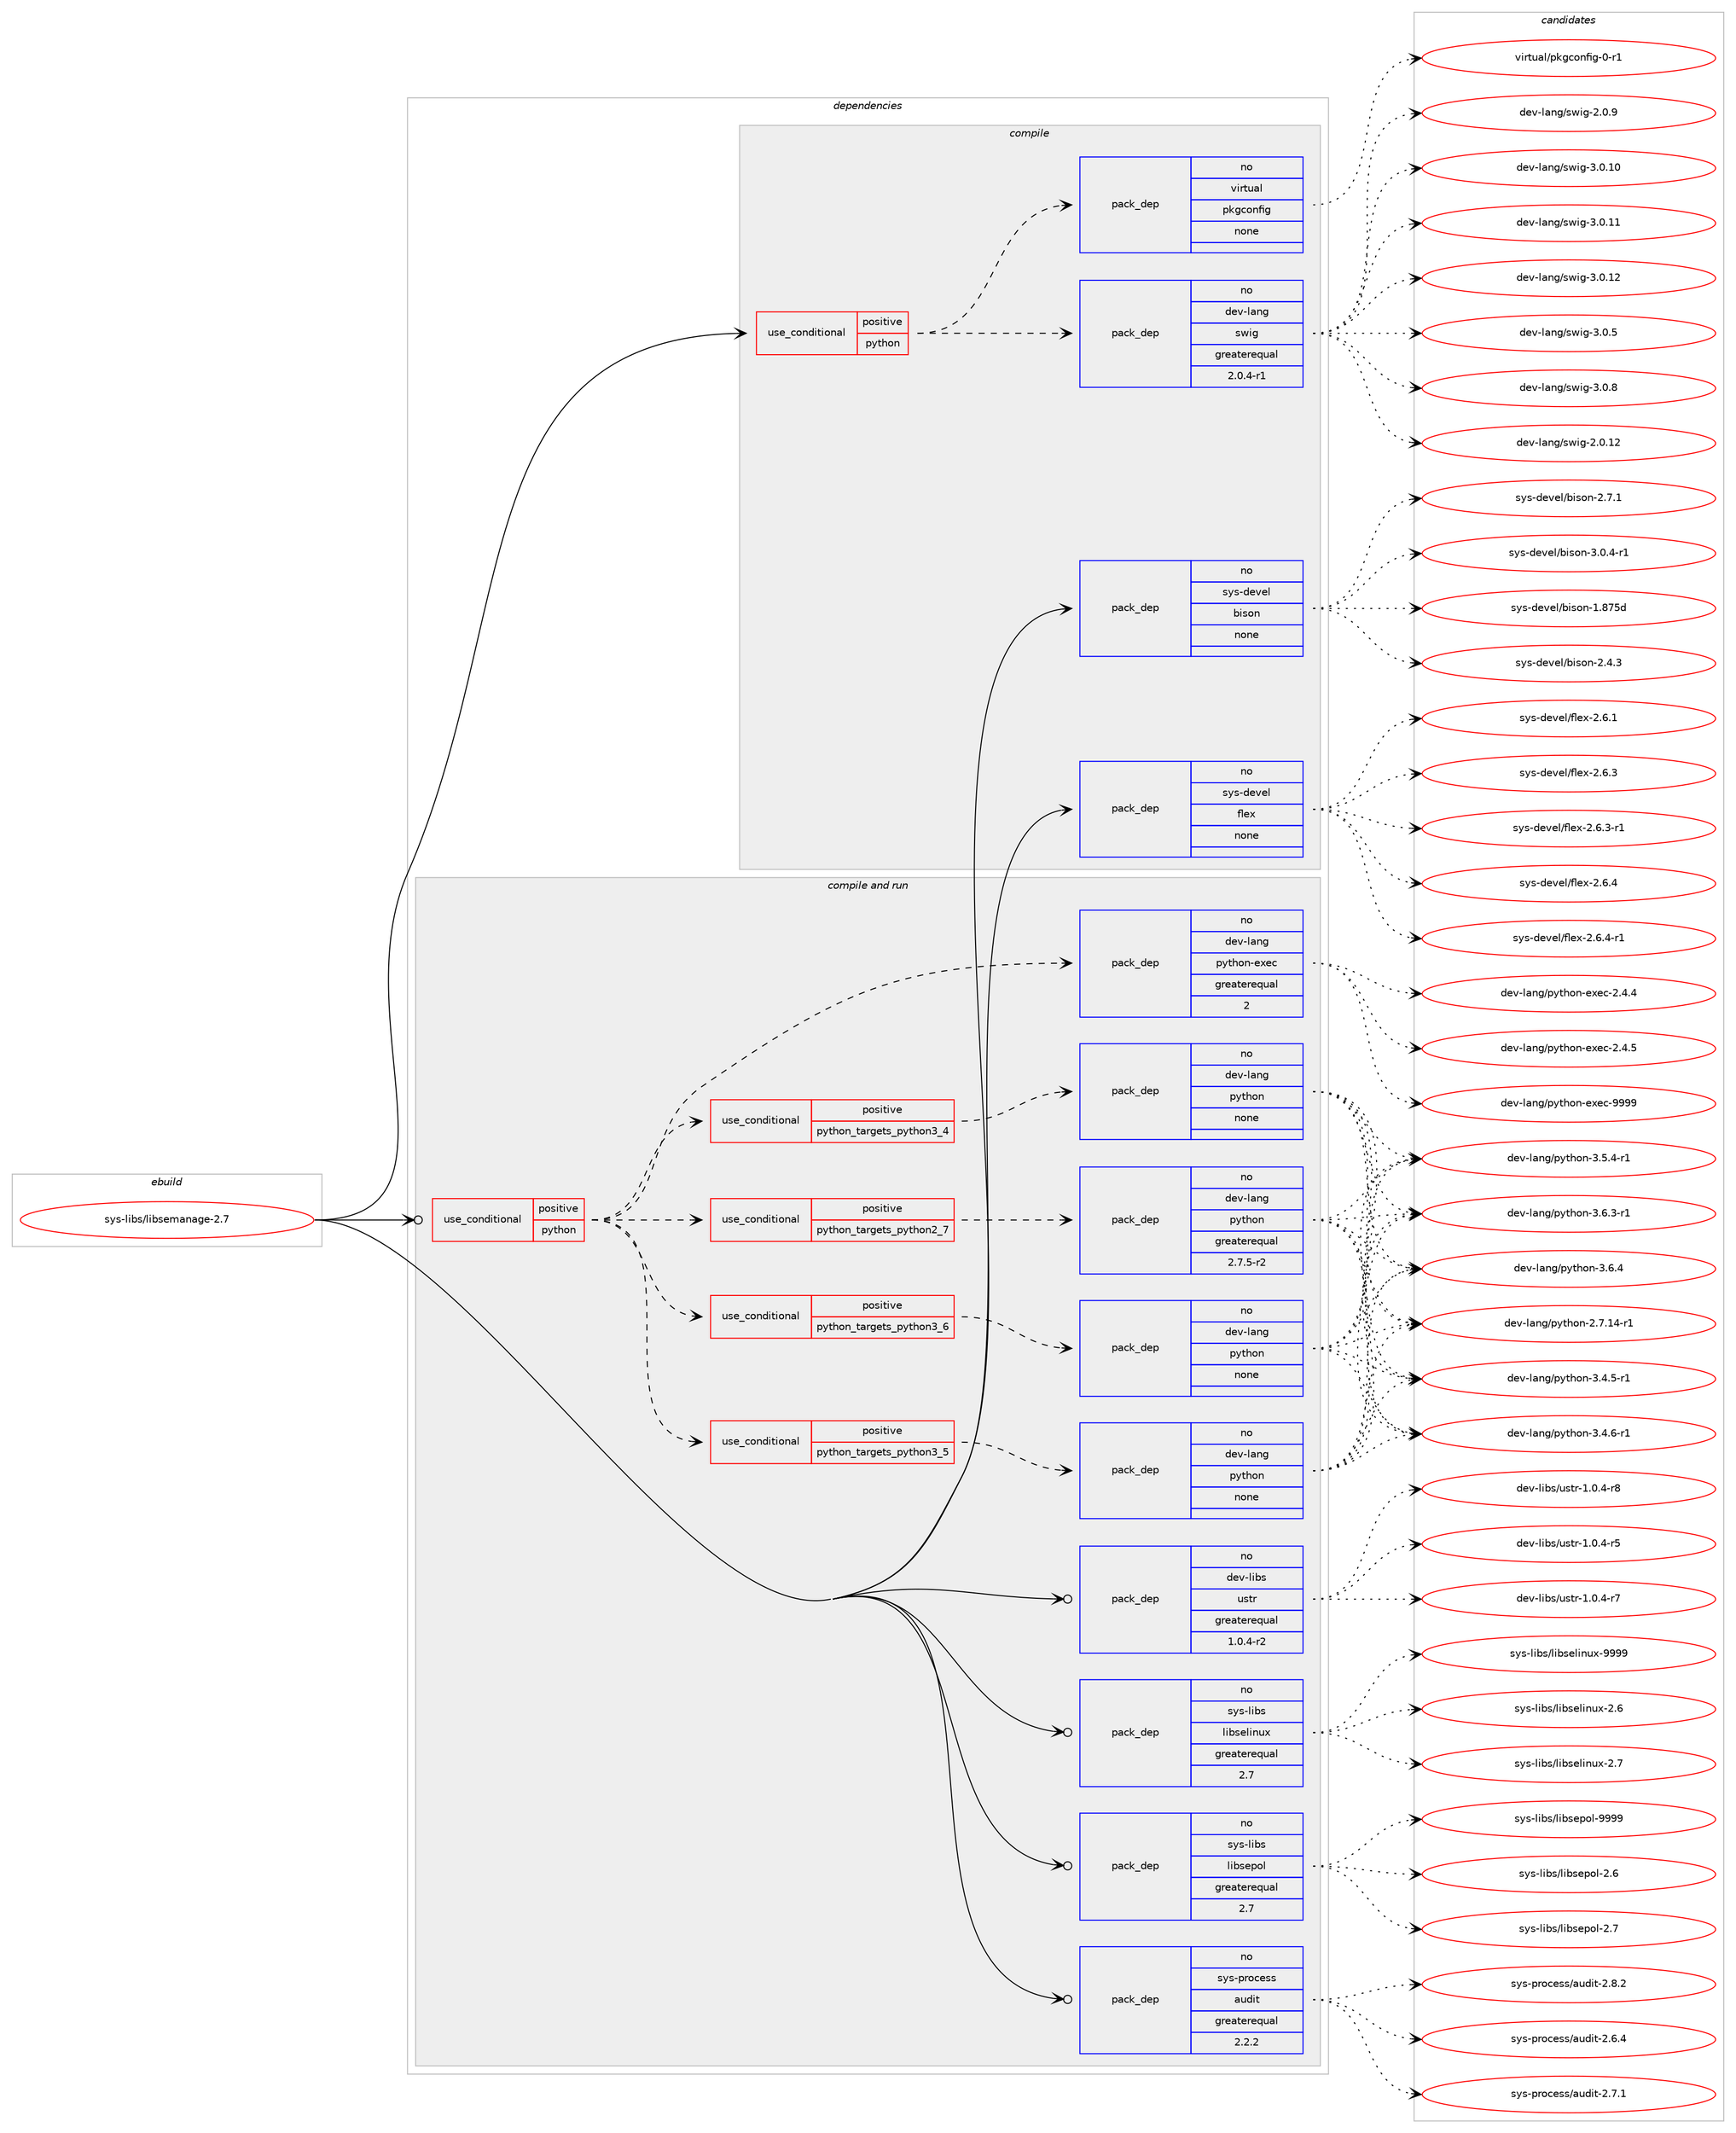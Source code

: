 digraph prolog {

# *************
# Graph options
# *************

newrank=true;
concentrate=true;
compound=true;
graph [rankdir=LR,fontname=Helvetica,fontsize=10,ranksep=1.5];#, ranksep=2.5, nodesep=0.2];
edge  [arrowhead=vee];
node  [fontname=Helvetica,fontsize=10];

# **********
# The ebuild
# **********

subgraph cluster_leftcol {
color=gray;
rank=same;
label=<<i>ebuild</i>>;
id [label="sys-libs/libsemanage-2.7", color=red, width=4, href="../sys-libs/libsemanage-2.7.svg"];
}

# ****************
# The dependencies
# ****************

subgraph cluster_midcol {
color=gray;
label=<<i>dependencies</i>>;
subgraph cluster_compile {
fillcolor="#eeeeee";
style=filled;
label=<<i>compile</i>>;
subgraph cond756 {
dependency7079 [label=<<TABLE BORDER="0" CELLBORDER="1" CELLSPACING="0" CELLPADDING="4"><TR><TD ROWSPAN="3" CELLPADDING="10">use_conditional</TD></TR><TR><TD>positive</TD></TR><TR><TD>python</TD></TR></TABLE>>, shape=none, color=red];
subgraph pack6269 {
dependency7080 [label=<<TABLE BORDER="0" CELLBORDER="1" CELLSPACING="0" CELLPADDING="4" WIDTH="220"><TR><TD ROWSPAN="6" CELLPADDING="30">pack_dep</TD></TR><TR><TD WIDTH="110">no</TD></TR><TR><TD>dev-lang</TD></TR><TR><TD>swig</TD></TR><TR><TD>greaterequal</TD></TR><TR><TD>2.0.4-r1</TD></TR></TABLE>>, shape=none, color=blue];
}
dependency7079:e -> dependency7080:w [weight=20,style="dashed",arrowhead="vee"];
subgraph pack6270 {
dependency7081 [label=<<TABLE BORDER="0" CELLBORDER="1" CELLSPACING="0" CELLPADDING="4" WIDTH="220"><TR><TD ROWSPAN="6" CELLPADDING="30">pack_dep</TD></TR><TR><TD WIDTH="110">no</TD></TR><TR><TD>virtual</TD></TR><TR><TD>pkgconfig</TD></TR><TR><TD>none</TD></TR><TR><TD></TD></TR></TABLE>>, shape=none, color=blue];
}
dependency7079:e -> dependency7081:w [weight=20,style="dashed",arrowhead="vee"];
}
id:e -> dependency7079:w [weight=20,style="solid",arrowhead="vee"];
subgraph pack6271 {
dependency7082 [label=<<TABLE BORDER="0" CELLBORDER="1" CELLSPACING="0" CELLPADDING="4" WIDTH="220"><TR><TD ROWSPAN="6" CELLPADDING="30">pack_dep</TD></TR><TR><TD WIDTH="110">no</TD></TR><TR><TD>sys-devel</TD></TR><TR><TD>bison</TD></TR><TR><TD>none</TD></TR><TR><TD></TD></TR></TABLE>>, shape=none, color=blue];
}
id:e -> dependency7082:w [weight=20,style="solid",arrowhead="vee"];
subgraph pack6272 {
dependency7083 [label=<<TABLE BORDER="0" CELLBORDER="1" CELLSPACING="0" CELLPADDING="4" WIDTH="220"><TR><TD ROWSPAN="6" CELLPADDING="30">pack_dep</TD></TR><TR><TD WIDTH="110">no</TD></TR><TR><TD>sys-devel</TD></TR><TR><TD>flex</TD></TR><TR><TD>none</TD></TR><TR><TD></TD></TR></TABLE>>, shape=none, color=blue];
}
id:e -> dependency7083:w [weight=20,style="solid",arrowhead="vee"];
}
subgraph cluster_compileandrun {
fillcolor="#eeeeee";
style=filled;
label=<<i>compile and run</i>>;
subgraph cond757 {
dependency7084 [label=<<TABLE BORDER="0" CELLBORDER="1" CELLSPACING="0" CELLPADDING="4"><TR><TD ROWSPAN="3" CELLPADDING="10">use_conditional</TD></TR><TR><TD>positive</TD></TR><TR><TD>python</TD></TR></TABLE>>, shape=none, color=red];
subgraph cond758 {
dependency7085 [label=<<TABLE BORDER="0" CELLBORDER="1" CELLSPACING="0" CELLPADDING="4"><TR><TD ROWSPAN="3" CELLPADDING="10">use_conditional</TD></TR><TR><TD>positive</TD></TR><TR><TD>python_targets_python2_7</TD></TR></TABLE>>, shape=none, color=red];
subgraph pack6273 {
dependency7086 [label=<<TABLE BORDER="0" CELLBORDER="1" CELLSPACING="0" CELLPADDING="4" WIDTH="220"><TR><TD ROWSPAN="6" CELLPADDING="30">pack_dep</TD></TR><TR><TD WIDTH="110">no</TD></TR><TR><TD>dev-lang</TD></TR><TR><TD>python</TD></TR><TR><TD>greaterequal</TD></TR><TR><TD>2.7.5-r2</TD></TR></TABLE>>, shape=none, color=blue];
}
dependency7085:e -> dependency7086:w [weight=20,style="dashed",arrowhead="vee"];
}
dependency7084:e -> dependency7085:w [weight=20,style="dashed",arrowhead="vee"];
subgraph cond759 {
dependency7087 [label=<<TABLE BORDER="0" CELLBORDER="1" CELLSPACING="0" CELLPADDING="4"><TR><TD ROWSPAN="3" CELLPADDING="10">use_conditional</TD></TR><TR><TD>positive</TD></TR><TR><TD>python_targets_python3_4</TD></TR></TABLE>>, shape=none, color=red];
subgraph pack6274 {
dependency7088 [label=<<TABLE BORDER="0" CELLBORDER="1" CELLSPACING="0" CELLPADDING="4" WIDTH="220"><TR><TD ROWSPAN="6" CELLPADDING="30">pack_dep</TD></TR><TR><TD WIDTH="110">no</TD></TR><TR><TD>dev-lang</TD></TR><TR><TD>python</TD></TR><TR><TD>none</TD></TR><TR><TD></TD></TR></TABLE>>, shape=none, color=blue];
}
dependency7087:e -> dependency7088:w [weight=20,style="dashed",arrowhead="vee"];
}
dependency7084:e -> dependency7087:w [weight=20,style="dashed",arrowhead="vee"];
subgraph cond760 {
dependency7089 [label=<<TABLE BORDER="0" CELLBORDER="1" CELLSPACING="0" CELLPADDING="4"><TR><TD ROWSPAN="3" CELLPADDING="10">use_conditional</TD></TR><TR><TD>positive</TD></TR><TR><TD>python_targets_python3_5</TD></TR></TABLE>>, shape=none, color=red];
subgraph pack6275 {
dependency7090 [label=<<TABLE BORDER="0" CELLBORDER="1" CELLSPACING="0" CELLPADDING="4" WIDTH="220"><TR><TD ROWSPAN="6" CELLPADDING="30">pack_dep</TD></TR><TR><TD WIDTH="110">no</TD></TR><TR><TD>dev-lang</TD></TR><TR><TD>python</TD></TR><TR><TD>none</TD></TR><TR><TD></TD></TR></TABLE>>, shape=none, color=blue];
}
dependency7089:e -> dependency7090:w [weight=20,style="dashed",arrowhead="vee"];
}
dependency7084:e -> dependency7089:w [weight=20,style="dashed",arrowhead="vee"];
subgraph cond761 {
dependency7091 [label=<<TABLE BORDER="0" CELLBORDER="1" CELLSPACING="0" CELLPADDING="4"><TR><TD ROWSPAN="3" CELLPADDING="10">use_conditional</TD></TR><TR><TD>positive</TD></TR><TR><TD>python_targets_python3_6</TD></TR></TABLE>>, shape=none, color=red];
subgraph pack6276 {
dependency7092 [label=<<TABLE BORDER="0" CELLBORDER="1" CELLSPACING="0" CELLPADDING="4" WIDTH="220"><TR><TD ROWSPAN="6" CELLPADDING="30">pack_dep</TD></TR><TR><TD WIDTH="110">no</TD></TR><TR><TD>dev-lang</TD></TR><TR><TD>python</TD></TR><TR><TD>none</TD></TR><TR><TD></TD></TR></TABLE>>, shape=none, color=blue];
}
dependency7091:e -> dependency7092:w [weight=20,style="dashed",arrowhead="vee"];
}
dependency7084:e -> dependency7091:w [weight=20,style="dashed",arrowhead="vee"];
subgraph pack6277 {
dependency7093 [label=<<TABLE BORDER="0" CELLBORDER="1" CELLSPACING="0" CELLPADDING="4" WIDTH="220"><TR><TD ROWSPAN="6" CELLPADDING="30">pack_dep</TD></TR><TR><TD WIDTH="110">no</TD></TR><TR><TD>dev-lang</TD></TR><TR><TD>python-exec</TD></TR><TR><TD>greaterequal</TD></TR><TR><TD>2</TD></TR></TABLE>>, shape=none, color=blue];
}
dependency7084:e -> dependency7093:w [weight=20,style="dashed",arrowhead="vee"];
}
id:e -> dependency7084:w [weight=20,style="solid",arrowhead="odotvee"];
subgraph pack6278 {
dependency7094 [label=<<TABLE BORDER="0" CELLBORDER="1" CELLSPACING="0" CELLPADDING="4" WIDTH="220"><TR><TD ROWSPAN="6" CELLPADDING="30">pack_dep</TD></TR><TR><TD WIDTH="110">no</TD></TR><TR><TD>dev-libs</TD></TR><TR><TD>ustr</TD></TR><TR><TD>greaterequal</TD></TR><TR><TD>1.0.4-r2</TD></TR></TABLE>>, shape=none, color=blue];
}
id:e -> dependency7094:w [weight=20,style="solid",arrowhead="odotvee"];
subgraph pack6279 {
dependency7095 [label=<<TABLE BORDER="0" CELLBORDER="1" CELLSPACING="0" CELLPADDING="4" WIDTH="220"><TR><TD ROWSPAN="6" CELLPADDING="30">pack_dep</TD></TR><TR><TD WIDTH="110">no</TD></TR><TR><TD>sys-libs</TD></TR><TR><TD>libselinux</TD></TR><TR><TD>greaterequal</TD></TR><TR><TD>2.7</TD></TR></TABLE>>, shape=none, color=blue];
}
id:e -> dependency7095:w [weight=20,style="solid",arrowhead="odotvee"];
subgraph pack6280 {
dependency7096 [label=<<TABLE BORDER="0" CELLBORDER="1" CELLSPACING="0" CELLPADDING="4" WIDTH="220"><TR><TD ROWSPAN="6" CELLPADDING="30">pack_dep</TD></TR><TR><TD WIDTH="110">no</TD></TR><TR><TD>sys-libs</TD></TR><TR><TD>libsepol</TD></TR><TR><TD>greaterequal</TD></TR><TR><TD>2.7</TD></TR></TABLE>>, shape=none, color=blue];
}
id:e -> dependency7096:w [weight=20,style="solid",arrowhead="odotvee"];
subgraph pack6281 {
dependency7097 [label=<<TABLE BORDER="0" CELLBORDER="1" CELLSPACING="0" CELLPADDING="4" WIDTH="220"><TR><TD ROWSPAN="6" CELLPADDING="30">pack_dep</TD></TR><TR><TD WIDTH="110">no</TD></TR><TR><TD>sys-process</TD></TR><TR><TD>audit</TD></TR><TR><TD>greaterequal</TD></TR><TR><TD>2.2.2</TD></TR></TABLE>>, shape=none, color=blue];
}
id:e -> dependency7097:w [weight=20,style="solid",arrowhead="odotvee"];
}
subgraph cluster_run {
fillcolor="#eeeeee";
style=filled;
label=<<i>run</i>>;
}
}

# **************
# The candidates
# **************

subgraph cluster_choices {
rank=same;
color=gray;
label=<<i>candidates</i>>;

subgraph choice6269 {
color=black;
nodesep=1;
choice10010111845108971101034711511910510345504648464950 [label="dev-lang/swig-2.0.12", color=red, width=4,href="../dev-lang/swig-2.0.12.svg"];
choice100101118451089711010347115119105103455046484657 [label="dev-lang/swig-2.0.9", color=red, width=4,href="../dev-lang/swig-2.0.9.svg"];
choice10010111845108971101034711511910510345514648464948 [label="dev-lang/swig-3.0.10", color=red, width=4,href="../dev-lang/swig-3.0.10.svg"];
choice10010111845108971101034711511910510345514648464949 [label="dev-lang/swig-3.0.11", color=red, width=4,href="../dev-lang/swig-3.0.11.svg"];
choice10010111845108971101034711511910510345514648464950 [label="dev-lang/swig-3.0.12", color=red, width=4,href="../dev-lang/swig-3.0.12.svg"];
choice100101118451089711010347115119105103455146484653 [label="dev-lang/swig-3.0.5", color=red, width=4,href="../dev-lang/swig-3.0.5.svg"];
choice100101118451089711010347115119105103455146484656 [label="dev-lang/swig-3.0.8", color=red, width=4,href="../dev-lang/swig-3.0.8.svg"];
dependency7080:e -> choice10010111845108971101034711511910510345504648464950:w [style=dotted,weight="100"];
dependency7080:e -> choice100101118451089711010347115119105103455046484657:w [style=dotted,weight="100"];
dependency7080:e -> choice10010111845108971101034711511910510345514648464948:w [style=dotted,weight="100"];
dependency7080:e -> choice10010111845108971101034711511910510345514648464949:w [style=dotted,weight="100"];
dependency7080:e -> choice10010111845108971101034711511910510345514648464950:w [style=dotted,weight="100"];
dependency7080:e -> choice100101118451089711010347115119105103455146484653:w [style=dotted,weight="100"];
dependency7080:e -> choice100101118451089711010347115119105103455146484656:w [style=dotted,weight="100"];
}
subgraph choice6270 {
color=black;
nodesep=1;
choice11810511411611797108471121071039911111010210510345484511449 [label="virtual/pkgconfig-0-r1", color=red, width=4,href="../virtual/pkgconfig-0-r1.svg"];
dependency7081:e -> choice11810511411611797108471121071039911111010210510345484511449:w [style=dotted,weight="100"];
}
subgraph choice6271 {
color=black;
nodesep=1;
choice115121115451001011181011084798105115111110454946565553100 [label="sys-devel/bison-1.875d", color=red, width=4,href="../sys-devel/bison-1.875d.svg"];
choice115121115451001011181011084798105115111110455046524651 [label="sys-devel/bison-2.4.3", color=red, width=4,href="../sys-devel/bison-2.4.3.svg"];
choice115121115451001011181011084798105115111110455046554649 [label="sys-devel/bison-2.7.1", color=red, width=4,href="../sys-devel/bison-2.7.1.svg"];
choice1151211154510010111810110847981051151111104551464846524511449 [label="sys-devel/bison-3.0.4-r1", color=red, width=4,href="../sys-devel/bison-3.0.4-r1.svg"];
dependency7082:e -> choice115121115451001011181011084798105115111110454946565553100:w [style=dotted,weight="100"];
dependency7082:e -> choice115121115451001011181011084798105115111110455046524651:w [style=dotted,weight="100"];
dependency7082:e -> choice115121115451001011181011084798105115111110455046554649:w [style=dotted,weight="100"];
dependency7082:e -> choice1151211154510010111810110847981051151111104551464846524511449:w [style=dotted,weight="100"];
}
subgraph choice6272 {
color=black;
nodesep=1;
choice1151211154510010111810110847102108101120455046544649 [label="sys-devel/flex-2.6.1", color=red, width=4,href="../sys-devel/flex-2.6.1.svg"];
choice1151211154510010111810110847102108101120455046544651 [label="sys-devel/flex-2.6.3", color=red, width=4,href="../sys-devel/flex-2.6.3.svg"];
choice11512111545100101118101108471021081011204550465446514511449 [label="sys-devel/flex-2.6.3-r1", color=red, width=4,href="../sys-devel/flex-2.6.3-r1.svg"];
choice1151211154510010111810110847102108101120455046544652 [label="sys-devel/flex-2.6.4", color=red, width=4,href="../sys-devel/flex-2.6.4.svg"];
choice11512111545100101118101108471021081011204550465446524511449 [label="sys-devel/flex-2.6.4-r1", color=red, width=4,href="../sys-devel/flex-2.6.4-r1.svg"];
dependency7083:e -> choice1151211154510010111810110847102108101120455046544649:w [style=dotted,weight="100"];
dependency7083:e -> choice1151211154510010111810110847102108101120455046544651:w [style=dotted,weight="100"];
dependency7083:e -> choice11512111545100101118101108471021081011204550465446514511449:w [style=dotted,weight="100"];
dependency7083:e -> choice1151211154510010111810110847102108101120455046544652:w [style=dotted,weight="100"];
dependency7083:e -> choice11512111545100101118101108471021081011204550465446524511449:w [style=dotted,weight="100"];
}
subgraph choice6273 {
color=black;
nodesep=1;
choice100101118451089711010347112121116104111110455046554649524511449 [label="dev-lang/python-2.7.14-r1", color=red, width=4,href="../dev-lang/python-2.7.14-r1.svg"];
choice1001011184510897110103471121211161041111104551465246534511449 [label="dev-lang/python-3.4.5-r1", color=red, width=4,href="../dev-lang/python-3.4.5-r1.svg"];
choice1001011184510897110103471121211161041111104551465246544511449 [label="dev-lang/python-3.4.6-r1", color=red, width=4,href="../dev-lang/python-3.4.6-r1.svg"];
choice1001011184510897110103471121211161041111104551465346524511449 [label="dev-lang/python-3.5.4-r1", color=red, width=4,href="../dev-lang/python-3.5.4-r1.svg"];
choice1001011184510897110103471121211161041111104551465446514511449 [label="dev-lang/python-3.6.3-r1", color=red, width=4,href="../dev-lang/python-3.6.3-r1.svg"];
choice100101118451089711010347112121116104111110455146544652 [label="dev-lang/python-3.6.4", color=red, width=4,href="../dev-lang/python-3.6.4.svg"];
dependency7086:e -> choice100101118451089711010347112121116104111110455046554649524511449:w [style=dotted,weight="100"];
dependency7086:e -> choice1001011184510897110103471121211161041111104551465246534511449:w [style=dotted,weight="100"];
dependency7086:e -> choice1001011184510897110103471121211161041111104551465246544511449:w [style=dotted,weight="100"];
dependency7086:e -> choice1001011184510897110103471121211161041111104551465346524511449:w [style=dotted,weight="100"];
dependency7086:e -> choice1001011184510897110103471121211161041111104551465446514511449:w [style=dotted,weight="100"];
dependency7086:e -> choice100101118451089711010347112121116104111110455146544652:w [style=dotted,weight="100"];
}
subgraph choice6274 {
color=black;
nodesep=1;
choice100101118451089711010347112121116104111110455046554649524511449 [label="dev-lang/python-2.7.14-r1", color=red, width=4,href="../dev-lang/python-2.7.14-r1.svg"];
choice1001011184510897110103471121211161041111104551465246534511449 [label="dev-lang/python-3.4.5-r1", color=red, width=4,href="../dev-lang/python-3.4.5-r1.svg"];
choice1001011184510897110103471121211161041111104551465246544511449 [label="dev-lang/python-3.4.6-r1", color=red, width=4,href="../dev-lang/python-3.4.6-r1.svg"];
choice1001011184510897110103471121211161041111104551465346524511449 [label="dev-lang/python-3.5.4-r1", color=red, width=4,href="../dev-lang/python-3.5.4-r1.svg"];
choice1001011184510897110103471121211161041111104551465446514511449 [label="dev-lang/python-3.6.3-r1", color=red, width=4,href="../dev-lang/python-3.6.3-r1.svg"];
choice100101118451089711010347112121116104111110455146544652 [label="dev-lang/python-3.6.4", color=red, width=4,href="../dev-lang/python-3.6.4.svg"];
dependency7088:e -> choice100101118451089711010347112121116104111110455046554649524511449:w [style=dotted,weight="100"];
dependency7088:e -> choice1001011184510897110103471121211161041111104551465246534511449:w [style=dotted,weight="100"];
dependency7088:e -> choice1001011184510897110103471121211161041111104551465246544511449:w [style=dotted,weight="100"];
dependency7088:e -> choice1001011184510897110103471121211161041111104551465346524511449:w [style=dotted,weight="100"];
dependency7088:e -> choice1001011184510897110103471121211161041111104551465446514511449:w [style=dotted,weight="100"];
dependency7088:e -> choice100101118451089711010347112121116104111110455146544652:w [style=dotted,weight="100"];
}
subgraph choice6275 {
color=black;
nodesep=1;
choice100101118451089711010347112121116104111110455046554649524511449 [label="dev-lang/python-2.7.14-r1", color=red, width=4,href="../dev-lang/python-2.7.14-r1.svg"];
choice1001011184510897110103471121211161041111104551465246534511449 [label="dev-lang/python-3.4.5-r1", color=red, width=4,href="../dev-lang/python-3.4.5-r1.svg"];
choice1001011184510897110103471121211161041111104551465246544511449 [label="dev-lang/python-3.4.6-r1", color=red, width=4,href="../dev-lang/python-3.4.6-r1.svg"];
choice1001011184510897110103471121211161041111104551465346524511449 [label="dev-lang/python-3.5.4-r1", color=red, width=4,href="../dev-lang/python-3.5.4-r1.svg"];
choice1001011184510897110103471121211161041111104551465446514511449 [label="dev-lang/python-3.6.3-r1", color=red, width=4,href="../dev-lang/python-3.6.3-r1.svg"];
choice100101118451089711010347112121116104111110455146544652 [label="dev-lang/python-3.6.4", color=red, width=4,href="../dev-lang/python-3.6.4.svg"];
dependency7090:e -> choice100101118451089711010347112121116104111110455046554649524511449:w [style=dotted,weight="100"];
dependency7090:e -> choice1001011184510897110103471121211161041111104551465246534511449:w [style=dotted,weight="100"];
dependency7090:e -> choice1001011184510897110103471121211161041111104551465246544511449:w [style=dotted,weight="100"];
dependency7090:e -> choice1001011184510897110103471121211161041111104551465346524511449:w [style=dotted,weight="100"];
dependency7090:e -> choice1001011184510897110103471121211161041111104551465446514511449:w [style=dotted,weight="100"];
dependency7090:e -> choice100101118451089711010347112121116104111110455146544652:w [style=dotted,weight="100"];
}
subgraph choice6276 {
color=black;
nodesep=1;
choice100101118451089711010347112121116104111110455046554649524511449 [label="dev-lang/python-2.7.14-r1", color=red, width=4,href="../dev-lang/python-2.7.14-r1.svg"];
choice1001011184510897110103471121211161041111104551465246534511449 [label="dev-lang/python-3.4.5-r1", color=red, width=4,href="../dev-lang/python-3.4.5-r1.svg"];
choice1001011184510897110103471121211161041111104551465246544511449 [label="dev-lang/python-3.4.6-r1", color=red, width=4,href="../dev-lang/python-3.4.6-r1.svg"];
choice1001011184510897110103471121211161041111104551465346524511449 [label="dev-lang/python-3.5.4-r1", color=red, width=4,href="../dev-lang/python-3.5.4-r1.svg"];
choice1001011184510897110103471121211161041111104551465446514511449 [label="dev-lang/python-3.6.3-r1", color=red, width=4,href="../dev-lang/python-3.6.3-r1.svg"];
choice100101118451089711010347112121116104111110455146544652 [label="dev-lang/python-3.6.4", color=red, width=4,href="../dev-lang/python-3.6.4.svg"];
dependency7092:e -> choice100101118451089711010347112121116104111110455046554649524511449:w [style=dotted,weight="100"];
dependency7092:e -> choice1001011184510897110103471121211161041111104551465246534511449:w [style=dotted,weight="100"];
dependency7092:e -> choice1001011184510897110103471121211161041111104551465246544511449:w [style=dotted,weight="100"];
dependency7092:e -> choice1001011184510897110103471121211161041111104551465346524511449:w [style=dotted,weight="100"];
dependency7092:e -> choice1001011184510897110103471121211161041111104551465446514511449:w [style=dotted,weight="100"];
dependency7092:e -> choice100101118451089711010347112121116104111110455146544652:w [style=dotted,weight="100"];
}
subgraph choice6277 {
color=black;
nodesep=1;
choice1001011184510897110103471121211161041111104510112010199455046524652 [label="dev-lang/python-exec-2.4.4", color=red, width=4,href="../dev-lang/python-exec-2.4.4.svg"];
choice1001011184510897110103471121211161041111104510112010199455046524653 [label="dev-lang/python-exec-2.4.5", color=red, width=4,href="../dev-lang/python-exec-2.4.5.svg"];
choice10010111845108971101034711212111610411111045101120101994557575757 [label="dev-lang/python-exec-9999", color=red, width=4,href="../dev-lang/python-exec-9999.svg"];
dependency7093:e -> choice1001011184510897110103471121211161041111104510112010199455046524652:w [style=dotted,weight="100"];
dependency7093:e -> choice1001011184510897110103471121211161041111104510112010199455046524653:w [style=dotted,weight="100"];
dependency7093:e -> choice10010111845108971101034711212111610411111045101120101994557575757:w [style=dotted,weight="100"];
}
subgraph choice6278 {
color=black;
nodesep=1;
choice1001011184510810598115471171151161144549464846524511453 [label="dev-libs/ustr-1.0.4-r5", color=red, width=4,href="../dev-libs/ustr-1.0.4-r5.svg"];
choice1001011184510810598115471171151161144549464846524511455 [label="dev-libs/ustr-1.0.4-r7", color=red, width=4,href="../dev-libs/ustr-1.0.4-r7.svg"];
choice1001011184510810598115471171151161144549464846524511456 [label="dev-libs/ustr-1.0.4-r8", color=red, width=4,href="../dev-libs/ustr-1.0.4-r8.svg"];
dependency7094:e -> choice1001011184510810598115471171151161144549464846524511453:w [style=dotted,weight="100"];
dependency7094:e -> choice1001011184510810598115471171151161144549464846524511455:w [style=dotted,weight="100"];
dependency7094:e -> choice1001011184510810598115471171151161144549464846524511456:w [style=dotted,weight="100"];
}
subgraph choice6279 {
color=black;
nodesep=1;
choice1151211154510810598115471081059811510110810511011712045504654 [label="sys-libs/libselinux-2.6", color=red, width=4,href="../sys-libs/libselinux-2.6.svg"];
choice1151211154510810598115471081059811510110810511011712045504655 [label="sys-libs/libselinux-2.7", color=red, width=4,href="../sys-libs/libselinux-2.7.svg"];
choice115121115451081059811547108105981151011081051101171204557575757 [label="sys-libs/libselinux-9999", color=red, width=4,href="../sys-libs/libselinux-9999.svg"];
dependency7095:e -> choice1151211154510810598115471081059811510110810511011712045504654:w [style=dotted,weight="100"];
dependency7095:e -> choice1151211154510810598115471081059811510110810511011712045504655:w [style=dotted,weight="100"];
dependency7095:e -> choice115121115451081059811547108105981151011081051101171204557575757:w [style=dotted,weight="100"];
}
subgraph choice6280 {
color=black;
nodesep=1;
choice1151211154510810598115471081059811510111211110845504654 [label="sys-libs/libsepol-2.6", color=red, width=4,href="../sys-libs/libsepol-2.6.svg"];
choice1151211154510810598115471081059811510111211110845504655 [label="sys-libs/libsepol-2.7", color=red, width=4,href="../sys-libs/libsepol-2.7.svg"];
choice115121115451081059811547108105981151011121111084557575757 [label="sys-libs/libsepol-9999", color=red, width=4,href="../sys-libs/libsepol-9999.svg"];
dependency7096:e -> choice1151211154510810598115471081059811510111211110845504654:w [style=dotted,weight="100"];
dependency7096:e -> choice1151211154510810598115471081059811510111211110845504655:w [style=dotted,weight="100"];
dependency7096:e -> choice115121115451081059811547108105981151011121111084557575757:w [style=dotted,weight="100"];
}
subgraph choice6281 {
color=black;
nodesep=1;
choice11512111545112114111991011151154797117100105116455046544652 [label="sys-process/audit-2.6.4", color=red, width=4,href="../sys-process/audit-2.6.4.svg"];
choice11512111545112114111991011151154797117100105116455046554649 [label="sys-process/audit-2.7.1", color=red, width=4,href="../sys-process/audit-2.7.1.svg"];
choice11512111545112114111991011151154797117100105116455046564650 [label="sys-process/audit-2.8.2", color=red, width=4,href="../sys-process/audit-2.8.2.svg"];
dependency7097:e -> choice11512111545112114111991011151154797117100105116455046544652:w [style=dotted,weight="100"];
dependency7097:e -> choice11512111545112114111991011151154797117100105116455046554649:w [style=dotted,weight="100"];
dependency7097:e -> choice11512111545112114111991011151154797117100105116455046564650:w [style=dotted,weight="100"];
}
}

}
